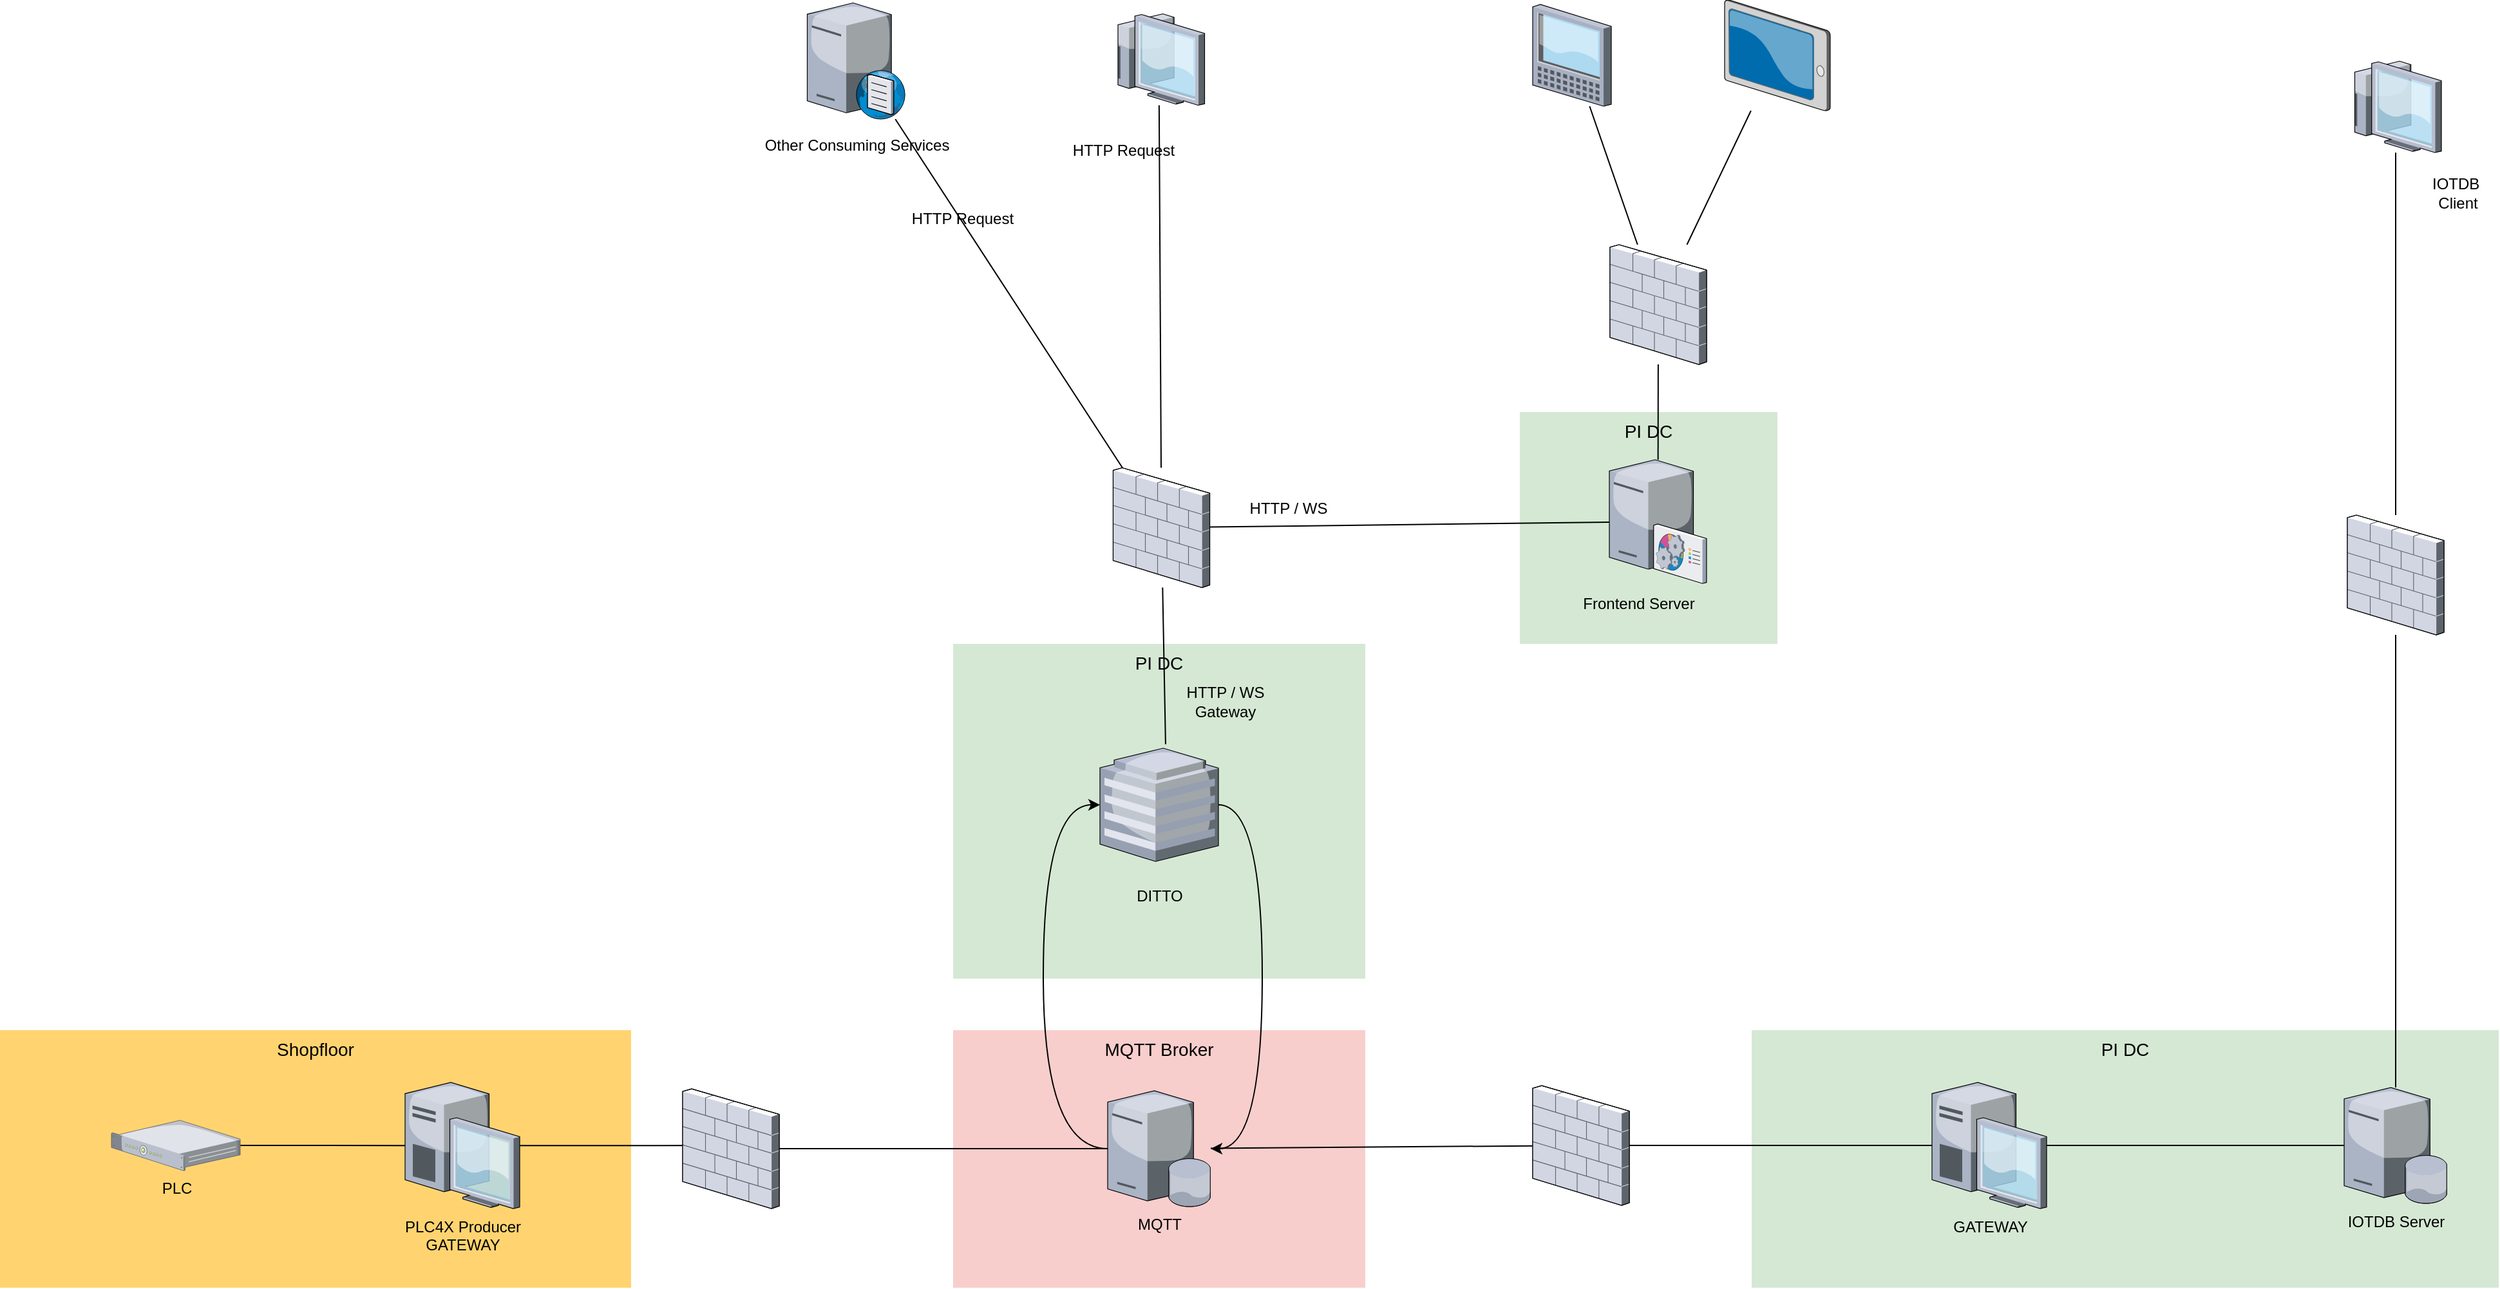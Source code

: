 <mxfile version="12.9.13" type="device"><diagram name="Page-1" id="e3a06f82-3646-2815-327d-82caf3d4e204"><mxGraphModel dx="10186" dy="8560" grid="1" gridSize="10" guides="1" tooltips="1" connect="1" arrows="1" fold="1" page="1" pageScale="1.5" pageWidth="1169" pageHeight="826" background="none" math="0" shadow="0"><root><mxCell id="0" style=";html=1;"/><mxCell id="1" style=";html=1;" parent="0"/><mxCell id="LvsREG7auK6cWia6fEgB-56" value="PI DC" style="whiteSpace=wrap;html=1;fillColor=#d5e8d4;fontSize=14;strokeColor=none;verticalAlign=top;" vertex="1" parent="1"><mxGeometry x="2000" y="-799" width="200" height="180" as="geometry"/></mxCell><mxCell id="LvsREG7auK6cWia6fEgB-55" value="PI DC" style="whiteSpace=wrap;html=1;fillColor=#d5e8d4;fontSize=14;strokeColor=none;verticalAlign=top;" vertex="1" parent="1"><mxGeometry x="1560" y="-619" width="320" height="260" as="geometry"/></mxCell><mxCell id="LvsREG7auK6cWia6fEgB-54" value="MQTT Broker" style="whiteSpace=wrap;html=1;fillColor=#f8cecc;fontSize=14;strokeColor=none;verticalAlign=top;" vertex="1" parent="1"><mxGeometry x="1560" y="-319" width="320" height="200" as="geometry"/></mxCell><mxCell id="LvsREG7auK6cWia6fEgB-53" value="Shopfloor" style="whiteSpace=wrap;html=1;fillColor=#FFD470;gradientColor=none;fontSize=14;strokeColor=none;verticalAlign=top;" vertex="1" parent="1"><mxGeometry x="820" y="-319" width="490" height="200" as="geometry"/></mxCell><mxCell id="6a7d8f32e03d9370-60" value="PI DC" style="whiteSpace=wrap;html=1;fillColor=#d5e8d4;fontSize=14;strokeColor=none;verticalAlign=top;" parent="1" vertex="1"><mxGeometry x="2180" y="-319" width="580" height="200" as="geometry"/></mxCell><mxCell id="LvsREG7auK6cWia6fEgB-3" style="edgeStyle=orthogonalEdgeStyle;rounded=0;orthogonalLoop=1;jettySize=auto;html=1;startArrow=none;startFill=0;endArrow=none;endFill=0;" edge="1" parent="1" source="LvsREG7auK6cWia6fEgB-1" target="LvsREG7auK6cWia6fEgB-2"><mxGeometry relative="1" as="geometry"/></mxCell><mxCell id="LvsREG7auK6cWia6fEgB-1" value="PLC" style="verticalLabelPosition=bottom;aspect=fixed;html=1;verticalAlign=top;strokeColor=none;align=center;outlineConnect=0;shape=mxgraph.citrix.1u_2u_server;" vertex="1" parent="1"><mxGeometry x="906.5" y="-249" width="100" height="39.1" as="geometry"/></mxCell><mxCell id="LvsREG7auK6cWia6fEgB-10" style="edgeStyle=orthogonalEdgeStyle;rounded=0;orthogonalLoop=1;jettySize=auto;html=1;entryX=0.4;entryY=0.473;entryDx=0;entryDy=0;entryPerimeter=0;startArrow=none;startFill=0;endArrow=none;endFill=0;" edge="1" parent="1" source="LvsREG7auK6cWia6fEgB-2" target="LvsREG7auK6cWia6fEgB-4"><mxGeometry relative="1" as="geometry"/></mxCell><mxCell id="LvsREG7auK6cWia6fEgB-2" value="PLC4X Producer&lt;br&gt;GATEWAY" style="verticalLabelPosition=bottom;aspect=fixed;html=1;verticalAlign=top;strokeColor=none;align=center;outlineConnect=0;shape=mxgraph.citrix.desktop;" vertex="1" parent="1"><mxGeometry x="1134.5" y="-278.45" width="89" height="98" as="geometry"/></mxCell><mxCell id="LvsREG7auK6cWia6fEgB-11" style="edgeStyle=orthogonalEdgeStyle;rounded=0;orthogonalLoop=1;jettySize=auto;html=1;startArrow=none;startFill=0;endArrow=none;endFill=0;" edge="1" parent="1" source="LvsREG7auK6cWia6fEgB-4" target="LvsREG7auK6cWia6fEgB-5"><mxGeometry relative="1" as="geometry"/></mxCell><mxCell id="LvsREG7auK6cWia6fEgB-4" value="" style="verticalLabelPosition=bottom;aspect=fixed;html=1;verticalAlign=top;strokeColor=none;shape=mxgraph.citrix.firewall;fillColor=#66B2FF;gradientColor=#0066CC;fontSize=14;" vertex="1" parent="1"><mxGeometry x="1350" y="-273.45" width="75" height="93" as="geometry"/></mxCell><mxCell id="LvsREG7auK6cWia6fEgB-35" style="edgeStyle=none;rounded=0;orthogonalLoop=1;jettySize=auto;html=1;startArrow=none;startFill=0;endArrow=none;endFill=0;" edge="1" parent="1" source="LvsREG7auK6cWia6fEgB-5" target="LvsREG7auK6cWia6fEgB-34"><mxGeometry relative="1" as="geometry"/></mxCell><mxCell id="LvsREG7auK6cWia6fEgB-5" value="MQTT" style="verticalLabelPosition=bottom;aspect=fixed;html=1;verticalAlign=top;strokeColor=none;align=center;outlineConnect=0;shape=mxgraph.citrix.database_server;" vertex="1" parent="1"><mxGeometry x="1680" y="-271.95" width="80" height="90" as="geometry"/></mxCell><mxCell id="LvsREG7auK6cWia6fEgB-13" style="edgeStyle=orthogonalEdgeStyle;rounded=0;orthogonalLoop=1;jettySize=auto;html=1;startArrow=classic;startFill=1;endArrow=none;endFill=0;curved=1;" edge="1" parent="1" source="LvsREG7auK6cWia6fEgB-12" target="LvsREG7auK6cWia6fEgB-5"><mxGeometry relative="1" as="geometry"><Array as="points"><mxPoint x="1630" y="-494.0"/><mxPoint x="1630" y="-226.95"/></Array></mxGeometry></mxCell><mxCell id="LvsREG7auK6cWia6fEgB-14" style="edgeStyle=orthogonalEdgeStyle;rounded=0;orthogonalLoop=1;jettySize=auto;html=1;startArrow=none;startFill=0;endArrow=classic;endFill=1;curved=1;" edge="1" parent="1" source="LvsREG7auK6cWia6fEgB-12" target="LvsREG7auK6cWia6fEgB-5"><mxGeometry relative="1" as="geometry"><Array as="points"><mxPoint x="1800" y="-494.0"/><mxPoint x="1800" y="-226.95"/></Array></mxGeometry></mxCell><mxCell id="LvsREG7auK6cWia6fEgB-12" value="" style="verticalLabelPosition=bottom;aspect=fixed;html=1;verticalAlign=top;strokeColor=none;shape=mxgraph.citrix.hq_enterprise;fillColor=#66B2FF;gradientColor=#0066CC;fontSize=14;" vertex="1" parent="1"><mxGeometry x="1674" y="-538" width="92" height="88" as="geometry"/></mxCell><mxCell id="LvsREG7auK6cWia6fEgB-17" style="rounded=0;orthogonalLoop=1;jettySize=auto;html=1;entryX=0.554;entryY=-0.034;entryDx=0;entryDy=0;entryPerimeter=0;startArrow=none;startFill=0;endArrow=none;endFill=0;" edge="1" parent="1" source="LvsREG7auK6cWia6fEgB-15" target="LvsREG7auK6cWia6fEgB-12"><mxGeometry relative="1" as="geometry"/></mxCell><mxCell id="LvsREG7auK6cWia6fEgB-15" value="" style="verticalLabelPosition=bottom;aspect=fixed;html=1;verticalAlign=top;strokeColor=none;shape=mxgraph.citrix.firewall;fillColor=#66B2FF;gradientColor=#0066CC;fontSize=14;" vertex="1" parent="1"><mxGeometry x="1684.25" y="-755.75" width="75" height="93" as="geometry"/></mxCell><mxCell id="LvsREG7auK6cWia6fEgB-24" style="edgeStyle=none;rounded=0;orthogonalLoop=1;jettySize=auto;html=1;startArrow=none;startFill=0;endArrow=none;endFill=0;" edge="1" parent="1" source="LvsREG7auK6cWia6fEgB-19" target="LvsREG7auK6cWia6fEgB-57"><mxGeometry relative="1" as="geometry"/></mxCell><mxCell id="LvsREG7auK6cWia6fEgB-19" value="" style="verticalLabelPosition=bottom;aspect=fixed;html=1;verticalAlign=top;strokeColor=none;align=center;outlineConnect=0;shape=mxgraph.citrix.tablet_1;" vertex="1" parent="1"><mxGeometry x="2010" y="-1115.5" width="61" height="79" as="geometry"/></mxCell><mxCell id="LvsREG7auK6cWia6fEgB-25" style="edgeStyle=none;rounded=0;orthogonalLoop=1;jettySize=auto;html=1;startArrow=none;startFill=0;endArrow=none;endFill=0;" edge="1" parent="1" source="LvsREG7auK6cWia6fEgB-20" target="LvsREG7auK6cWia6fEgB-57"><mxGeometry relative="1" as="geometry"/></mxCell><mxCell id="LvsREG7auK6cWia6fEgB-20" value="" style="verticalLabelPosition=bottom;aspect=fixed;html=1;verticalAlign=top;strokeColor=none;align=center;outlineConnect=0;shape=mxgraph.citrix.tablet_2;" vertex="1" parent="1"><mxGeometry x="2159" y="-1119" width="82" height="86" as="geometry"/></mxCell><mxCell id="LvsREG7auK6cWia6fEgB-26" style="edgeStyle=none;rounded=0;orthogonalLoop=1;jettySize=auto;html=1;startArrow=none;startFill=0;endArrow=none;endFill=0;" edge="1" parent="1" source="LvsREG7auK6cWia6fEgB-21" target="LvsREG7auK6cWia6fEgB-15"><mxGeometry relative="1" as="geometry"/></mxCell><mxCell id="LvsREG7auK6cWia6fEgB-21" value="" style="verticalLabelPosition=bottom;aspect=fixed;html=1;verticalAlign=top;strokeColor=none;align=center;outlineConnect=0;shape=mxgraph.citrix.thin_client;" vertex="1" parent="1"><mxGeometry x="1684.25" y="-1108.25" width="71" height="71" as="geometry"/></mxCell><mxCell id="LvsREG7auK6cWia6fEgB-27" value="HTTP / WS&lt;br&gt;Gateway" style="text;html=1;align=center;verticalAlign=middle;resizable=0;points=[];autosize=1;" vertex="1" parent="1"><mxGeometry x="1730.5" y="-589" width="80" height="30" as="geometry"/></mxCell><mxCell id="LvsREG7auK6cWia6fEgB-29" style="edgeStyle=none;rounded=0;orthogonalLoop=1;jettySize=auto;html=1;startArrow=none;startFill=0;endArrow=none;endFill=0;" edge="1" parent="1" source="LvsREG7auK6cWia6fEgB-28" target="LvsREG7auK6cWia6fEgB-15"><mxGeometry relative="1" as="geometry"/></mxCell><mxCell id="LvsREG7auK6cWia6fEgB-28" value="" style="verticalLabelPosition=bottom;aspect=fixed;html=1;verticalAlign=top;strokeColor=none;align=center;outlineConnect=0;shape=mxgraph.citrix.command_center;" vertex="1" parent="1"><mxGeometry x="2069.5" y="-762" width="75.5" height="96" as="geometry"/></mxCell><mxCell id="LvsREG7auK6cWia6fEgB-30" value="Frontend Server" style="text;html=1;align=center;verticalAlign=middle;resizable=0;points=[];autosize=1;" vertex="1" parent="1"><mxGeometry x="2042" y="-660" width="100" height="20" as="geometry"/></mxCell><mxCell id="LvsREG7auK6cWia6fEgB-32" style="edgeStyle=none;rounded=0;orthogonalLoop=1;jettySize=auto;html=1;startArrow=none;startFill=0;endArrow=none;endFill=0;" edge="1" parent="1" source="LvsREG7auK6cWia6fEgB-31" target="LvsREG7auK6cWia6fEgB-15"><mxGeometry relative="1" as="geometry"/></mxCell><mxCell id="LvsREG7auK6cWia6fEgB-31" value="" style="verticalLabelPosition=bottom;aspect=fixed;html=1;verticalAlign=top;strokeColor=none;align=center;outlineConnect=0;shape=mxgraph.citrix.dns_server;" vertex="1" parent="1"><mxGeometry x="1446.75" y="-1119" width="76.5" height="92.5" as="geometry"/></mxCell><mxCell id="LvsREG7auK6cWia6fEgB-33" value="Other Consuming Services" style="text;html=1;align=center;verticalAlign=middle;resizable=0;points=[];autosize=1;" vertex="1" parent="1"><mxGeometry x="1405" y="-1015.75" width="160" height="20" as="geometry"/></mxCell><mxCell id="LvsREG7auK6cWia6fEgB-37" style="edgeStyle=none;rounded=0;orthogonalLoop=1;jettySize=auto;html=1;startArrow=none;startFill=0;endArrow=none;endFill=0;" edge="1" parent="1" source="LvsREG7auK6cWia6fEgB-34" target="LvsREG7auK6cWia6fEgB-36"><mxGeometry relative="1" as="geometry"/></mxCell><mxCell id="LvsREG7auK6cWia6fEgB-34" value="" style="verticalLabelPosition=bottom;aspect=fixed;html=1;verticalAlign=top;strokeColor=none;shape=mxgraph.citrix.firewall;fillColor=#66B2FF;gradientColor=#0066CC;fontSize=14;" vertex="1" parent="1"><mxGeometry x="2010" y="-275.95" width="75" height="93" as="geometry"/></mxCell><mxCell id="LvsREG7auK6cWia6fEgB-43" style="edgeStyle=none;rounded=0;orthogonalLoop=1;jettySize=auto;html=1;startArrow=none;startFill=0;endArrow=none;endFill=0;" edge="1" parent="1" source="LvsREG7auK6cWia6fEgB-36" target="LvsREG7auK6cWia6fEgB-42"><mxGeometry relative="1" as="geometry"/></mxCell><mxCell id="LvsREG7auK6cWia6fEgB-36" value="GATEWAY" style="verticalLabelPosition=bottom;aspect=fixed;html=1;verticalAlign=top;strokeColor=none;align=center;outlineConnect=0;shape=mxgraph.citrix.desktop;" vertex="1" parent="1"><mxGeometry x="2320" y="-278.45" width="89" height="98" as="geometry"/></mxCell><mxCell id="LvsREG7auK6cWia6fEgB-42" value="IOTDB Server" style="verticalLabelPosition=bottom;aspect=fixed;html=1;verticalAlign=top;strokeColor=none;align=center;outlineConnect=0;shape=mxgraph.citrix.database_server;" vertex="1" parent="1"><mxGeometry x="2640" y="-274.45" width="80" height="90" as="geometry"/></mxCell><mxCell id="LvsREG7auK6cWia6fEgB-45" style="edgeStyle=none;rounded=0;orthogonalLoop=1;jettySize=auto;html=1;startArrow=none;startFill=0;endArrow=none;endFill=0;" edge="1" parent="1" source="LvsREG7auK6cWia6fEgB-44" target="LvsREG7auK6cWia6fEgB-42"><mxGeometry relative="1" as="geometry"/></mxCell><mxCell id="LvsREG7auK6cWia6fEgB-47" style="edgeStyle=none;rounded=0;orthogonalLoop=1;jettySize=auto;html=1;startArrow=none;startFill=0;endArrow=none;endFill=0;" edge="1" parent="1" source="LvsREG7auK6cWia6fEgB-44" target="LvsREG7auK6cWia6fEgB-46"><mxGeometry relative="1" as="geometry"/></mxCell><mxCell id="LvsREG7auK6cWia6fEgB-44" value="" style="verticalLabelPosition=bottom;aspect=fixed;html=1;verticalAlign=top;strokeColor=none;shape=mxgraph.citrix.firewall;fillColor=#66B2FF;gradientColor=#0066CC;fontSize=14;" vertex="1" parent="1"><mxGeometry x="2642.5" y="-719" width="75" height="93" as="geometry"/></mxCell><mxCell id="LvsREG7auK6cWia6fEgB-46" value="" style="verticalLabelPosition=bottom;aspect=fixed;html=1;verticalAlign=top;strokeColor=none;align=center;outlineConnect=0;shape=mxgraph.citrix.thin_client;" vertex="1" parent="1"><mxGeometry x="2644.5" y="-1071.5" width="71" height="71" as="geometry"/></mxCell><mxCell id="LvsREG7auK6cWia6fEgB-48" value="IOTDB&amp;nbsp; &lt;br&gt;Client" style="text;html=1;align=center;verticalAlign=middle;resizable=0;points=[];autosize=1;" vertex="1" parent="1"><mxGeometry x="2698" y="-984" width="60" height="30" as="geometry"/></mxCell><mxCell id="LvsREG7auK6cWia6fEgB-49" value="HTTP Request" style="text;html=1;align=center;verticalAlign=middle;resizable=0;points=[];autosize=1;" vertex="1" parent="1"><mxGeometry x="1647.25" y="-1011.75" width="90" height="20" as="geometry"/></mxCell><mxCell id="LvsREG7auK6cWia6fEgB-50" value="HTTP Request" style="text;html=1;align=center;verticalAlign=middle;resizable=0;points=[];autosize=1;" vertex="1" parent="1"><mxGeometry x="1522.25" y="-958.75" width="90" height="20" as="geometry"/></mxCell><mxCell id="LvsREG7auK6cWia6fEgB-51" value="HTTP / WS" style="text;html=1;align=center;verticalAlign=middle;resizable=0;points=[];autosize=1;" vertex="1" parent="1"><mxGeometry x="1780.25" y="-733.75" width="80" height="20" as="geometry"/></mxCell><mxCell id="LvsREG7auK6cWia6fEgB-52" value="DITTO" style="text;html=1;align=center;verticalAlign=middle;resizable=0;points=[];autosize=1;" vertex="1" parent="1"><mxGeometry x="1695" y="-433" width="50" height="20" as="geometry"/></mxCell><mxCell id="LvsREG7auK6cWia6fEgB-59" style="edgeStyle=none;rounded=0;orthogonalLoop=1;jettySize=auto;html=1;startArrow=none;startFill=0;endArrow=none;endFill=0;" edge="1" parent="1" source="LvsREG7auK6cWia6fEgB-57" target="LvsREG7auK6cWia6fEgB-28"><mxGeometry relative="1" as="geometry"/></mxCell><mxCell id="LvsREG7auK6cWia6fEgB-57" value="" style="verticalLabelPosition=bottom;aspect=fixed;html=1;verticalAlign=top;strokeColor=none;shape=mxgraph.citrix.firewall;fillColor=#66B2FF;gradientColor=#0066CC;fontSize=14;" vertex="1" parent="1"><mxGeometry x="2070" y="-929" width="75" height="93" as="geometry"/></mxCell></root></mxGraphModel></diagram></mxfile>